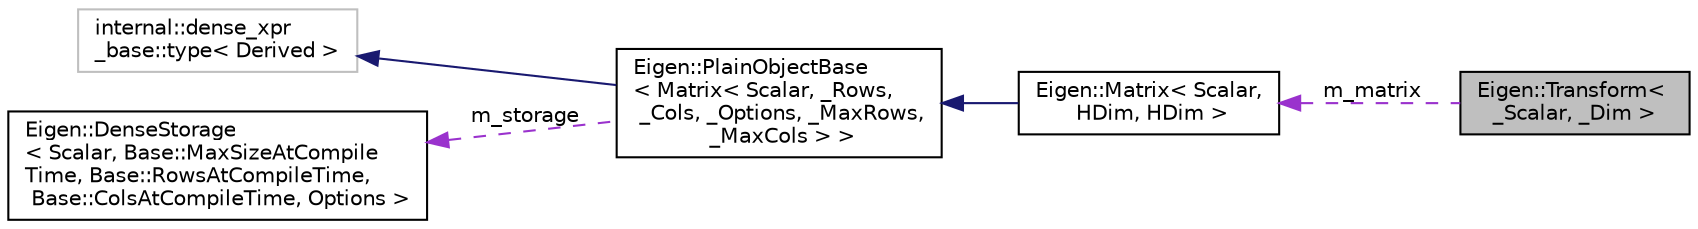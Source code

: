 digraph "Eigen::Transform&lt; _Scalar, _Dim &gt;"
{
  edge [fontname="Helvetica",fontsize="10",labelfontname="Helvetica",labelfontsize="10"];
  node [fontname="Helvetica",fontsize="10",shape=record];
  rankdir="LR";
  Node1 [label="Eigen::Transform\< \l_Scalar, _Dim \>",height=0.2,width=0.4,color="black", fillcolor="grey75", style="filled", fontcolor="black"];
  Node2 -> Node1 [dir="back",color="darkorchid3",fontsize="10",style="dashed",label=" m_matrix" ,fontname="Helvetica"];
  Node2 [label="Eigen::Matrix\< Scalar,\l HDim, HDim \>",height=0.2,width=0.4,color="black", fillcolor="white", style="filled",URL="$class_eigen_1_1_matrix.html"];
  Node3 -> Node2 [dir="back",color="midnightblue",fontsize="10",style="solid",fontname="Helvetica"];
  Node3 [label="Eigen::PlainObjectBase\l\< Matrix\< Scalar, _Rows,\l _Cols, _Options, _MaxRows,\l _MaxCols \> \>",height=0.2,width=0.4,color="black", fillcolor="white", style="filled",URL="$class_eigen_1_1_plain_object_base.html",tooltip="Dense storage base class for matrices and arrays. "];
  Node4 -> Node3 [dir="back",color="midnightblue",fontsize="10",style="solid",fontname="Helvetica"];
  Node4 [label="internal::dense_xpr\l_base::type\< Derived \>",height=0.2,width=0.4,color="grey75", fillcolor="white", style="filled"];
  Node5 -> Node3 [dir="back",color="darkorchid3",fontsize="10",style="dashed",label=" m_storage" ,fontname="Helvetica"];
  Node5 [label="Eigen::DenseStorage\l\< Scalar, Base::MaxSizeAtCompile\lTime, Base::RowsAtCompileTime,\l Base::ColsAtCompileTime, Options \>",height=0.2,width=0.4,color="black", fillcolor="white", style="filled",URL="$class_eigen_1_1_dense_storage.html"];
}
